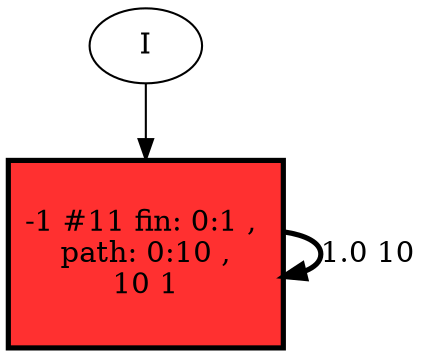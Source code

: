 // produced with flexfringe // 
digraph DFA {
	-1 [label="root" shape=box];
		I -> -1;
	-1 [ label="-1 #11 fin: 0:1 , 
 path: 0:10 , 
10 1" , style=filled, fillcolor="firebrick1", width=1.24844, height=1.24844, penwidth=2.48491];
		-1 -> -1 [label="1.0 10 " , penwidth=2.48491 ];
}
